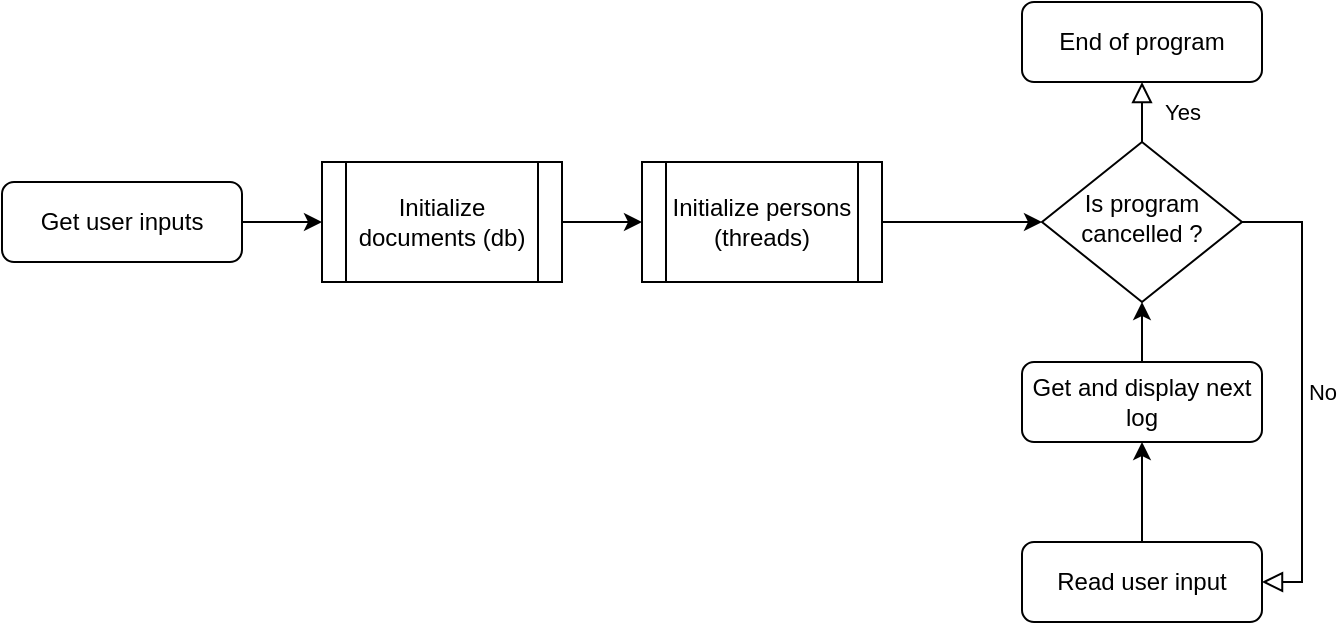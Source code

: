 <mxfile version="21.0.8" type="device"><diagram id="C5RBs43oDa-KdzZeNtuy" name="Page-1"><mxGraphModel dx="1395" dy="1785" grid="1" gridSize="10" guides="1" tooltips="1" connect="1" arrows="1" fold="1" page="1" pageScale="1" pageWidth="827" pageHeight="1169" math="0" shadow="0"><root><mxCell id="WIyWlLk6GJQsqaUBKTNV-0"/><mxCell id="WIyWlLk6GJQsqaUBKTNV-1" parent="WIyWlLk6GJQsqaUBKTNV-0"/><mxCell id="0LBGbZ9jmwLUWJINkpJp-7" style="edgeStyle=orthogonalEdgeStyle;rounded=0;orthogonalLoop=1;jettySize=auto;html=1;entryX=0;entryY=0.5;entryDx=0;entryDy=0;" edge="1" parent="WIyWlLk6GJQsqaUBKTNV-1" source="WIyWlLk6GJQsqaUBKTNV-3" target="0LBGbZ9jmwLUWJINkpJp-0"><mxGeometry relative="1" as="geometry"><Array as="points"/></mxGeometry></mxCell><mxCell id="WIyWlLk6GJQsqaUBKTNV-3" value="Get user inputs" style="rounded=1;whiteSpace=wrap;html=1;fontSize=12;glass=0;strokeWidth=1;shadow=0;" parent="WIyWlLk6GJQsqaUBKTNV-1" vertex="1"><mxGeometry x="160" y="80" width="120" height="40" as="geometry"/></mxCell><mxCell id="WIyWlLk6GJQsqaUBKTNV-4" value="Yes" style="rounded=0;html=1;jettySize=auto;orthogonalLoop=1;fontSize=11;endArrow=block;endFill=0;endSize=8;strokeWidth=1;shadow=0;labelBackgroundColor=none;edgeStyle=orthogonalEdgeStyle;entryX=0.5;entryY=1;entryDx=0;entryDy=0;" parent="WIyWlLk6GJQsqaUBKTNV-1" source="WIyWlLk6GJQsqaUBKTNV-6" target="0LBGbZ9jmwLUWJINkpJp-3" edge="1"><mxGeometry y="20" relative="1" as="geometry"><mxPoint as="offset"/><mxPoint x="450.043" y="400.034" as="targetPoint"/><Array as="points"/></mxGeometry></mxCell><mxCell id="WIyWlLk6GJQsqaUBKTNV-5" value="No" style="edgeStyle=orthogonalEdgeStyle;rounded=0;html=1;jettySize=auto;orthogonalLoop=1;fontSize=11;endArrow=block;endFill=0;endSize=8;strokeWidth=1;shadow=0;labelBackgroundColor=none;entryX=1;entryY=0.5;entryDx=0;entryDy=0;exitX=1;exitY=0.5;exitDx=0;exitDy=0;" parent="WIyWlLk6GJQsqaUBKTNV-1" source="WIyWlLk6GJQsqaUBKTNV-6" target="0LBGbZ9jmwLUWJINkpJp-2" edge="1"><mxGeometry y="10" relative="1" as="geometry"><mxPoint as="offset"/><mxPoint x="30" y="400" as="targetPoint"/><Array as="points"><mxPoint x="810" y="100"/><mxPoint x="810" y="280"/></Array></mxGeometry></mxCell><mxCell id="WIyWlLk6GJQsqaUBKTNV-6" value="Is program cancelled ?" style="rhombus;whiteSpace=wrap;html=1;shadow=0;fontFamily=Helvetica;fontSize=12;align=center;strokeWidth=1;spacing=6;spacingTop=-4;" parent="WIyWlLk6GJQsqaUBKTNV-1" vertex="1"><mxGeometry x="680" y="60" width="100" height="80" as="geometry"/></mxCell><mxCell id="0LBGbZ9jmwLUWJINkpJp-8" style="edgeStyle=orthogonalEdgeStyle;rounded=0;orthogonalLoop=1;jettySize=auto;html=1;entryX=0;entryY=0.5;entryDx=0;entryDy=0;" edge="1" parent="WIyWlLk6GJQsqaUBKTNV-1" source="0LBGbZ9jmwLUWJINkpJp-0" target="0LBGbZ9jmwLUWJINkpJp-1"><mxGeometry relative="1" as="geometry"/></mxCell><mxCell id="0LBGbZ9jmwLUWJINkpJp-0" value="Initialize documents (db)" style="shape=process;whiteSpace=wrap;html=1;backgroundOutline=1;" vertex="1" parent="WIyWlLk6GJQsqaUBKTNV-1"><mxGeometry x="320" y="70" width="120" height="60" as="geometry"/></mxCell><mxCell id="0LBGbZ9jmwLUWJINkpJp-9" style="edgeStyle=orthogonalEdgeStyle;rounded=0;orthogonalLoop=1;jettySize=auto;html=1;entryX=0;entryY=0.5;entryDx=0;entryDy=0;" edge="1" parent="WIyWlLk6GJQsqaUBKTNV-1" source="0LBGbZ9jmwLUWJINkpJp-1" target="WIyWlLk6GJQsqaUBKTNV-6"><mxGeometry relative="1" as="geometry"/></mxCell><mxCell id="0LBGbZ9jmwLUWJINkpJp-1" value="Initialize persons (threads)" style="shape=process;whiteSpace=wrap;html=1;backgroundOutline=1;" vertex="1" parent="WIyWlLk6GJQsqaUBKTNV-1"><mxGeometry x="480" y="70" width="120" height="60" as="geometry"/></mxCell><mxCell id="0LBGbZ9jmwLUWJINkpJp-5" style="edgeStyle=orthogonalEdgeStyle;rounded=0;orthogonalLoop=1;jettySize=auto;html=1;entryX=0.5;entryY=1;entryDx=0;entryDy=0;" edge="1" parent="WIyWlLk6GJQsqaUBKTNV-1" source="0LBGbZ9jmwLUWJINkpJp-2" target="0LBGbZ9jmwLUWJINkpJp-4"><mxGeometry relative="1" as="geometry"/></mxCell><mxCell id="0LBGbZ9jmwLUWJINkpJp-2" value="Read user input" style="rounded=1;whiteSpace=wrap;html=1;fontSize=12;glass=0;strokeWidth=1;shadow=0;" vertex="1" parent="WIyWlLk6GJQsqaUBKTNV-1"><mxGeometry x="670" y="260" width="120" height="40" as="geometry"/></mxCell><mxCell id="0LBGbZ9jmwLUWJINkpJp-3" value="End of program" style="rounded=1;whiteSpace=wrap;html=1;fontSize=12;glass=0;strokeWidth=1;shadow=0;" vertex="1" parent="WIyWlLk6GJQsqaUBKTNV-1"><mxGeometry x="670" y="-10" width="120" height="40" as="geometry"/></mxCell><mxCell id="0LBGbZ9jmwLUWJINkpJp-6" style="edgeStyle=orthogonalEdgeStyle;rounded=0;orthogonalLoop=1;jettySize=auto;html=1;entryX=0.5;entryY=1;entryDx=0;entryDy=0;" edge="1" parent="WIyWlLk6GJQsqaUBKTNV-1" source="0LBGbZ9jmwLUWJINkpJp-4" target="WIyWlLk6GJQsqaUBKTNV-6"><mxGeometry relative="1" as="geometry"/></mxCell><mxCell id="0LBGbZ9jmwLUWJINkpJp-4" value="Get and display next log" style="rounded=1;whiteSpace=wrap;html=1;fontSize=12;glass=0;strokeWidth=1;shadow=0;" vertex="1" parent="WIyWlLk6GJQsqaUBKTNV-1"><mxGeometry x="670" y="170" width="120" height="40" as="geometry"/></mxCell></root></mxGraphModel></diagram></mxfile>